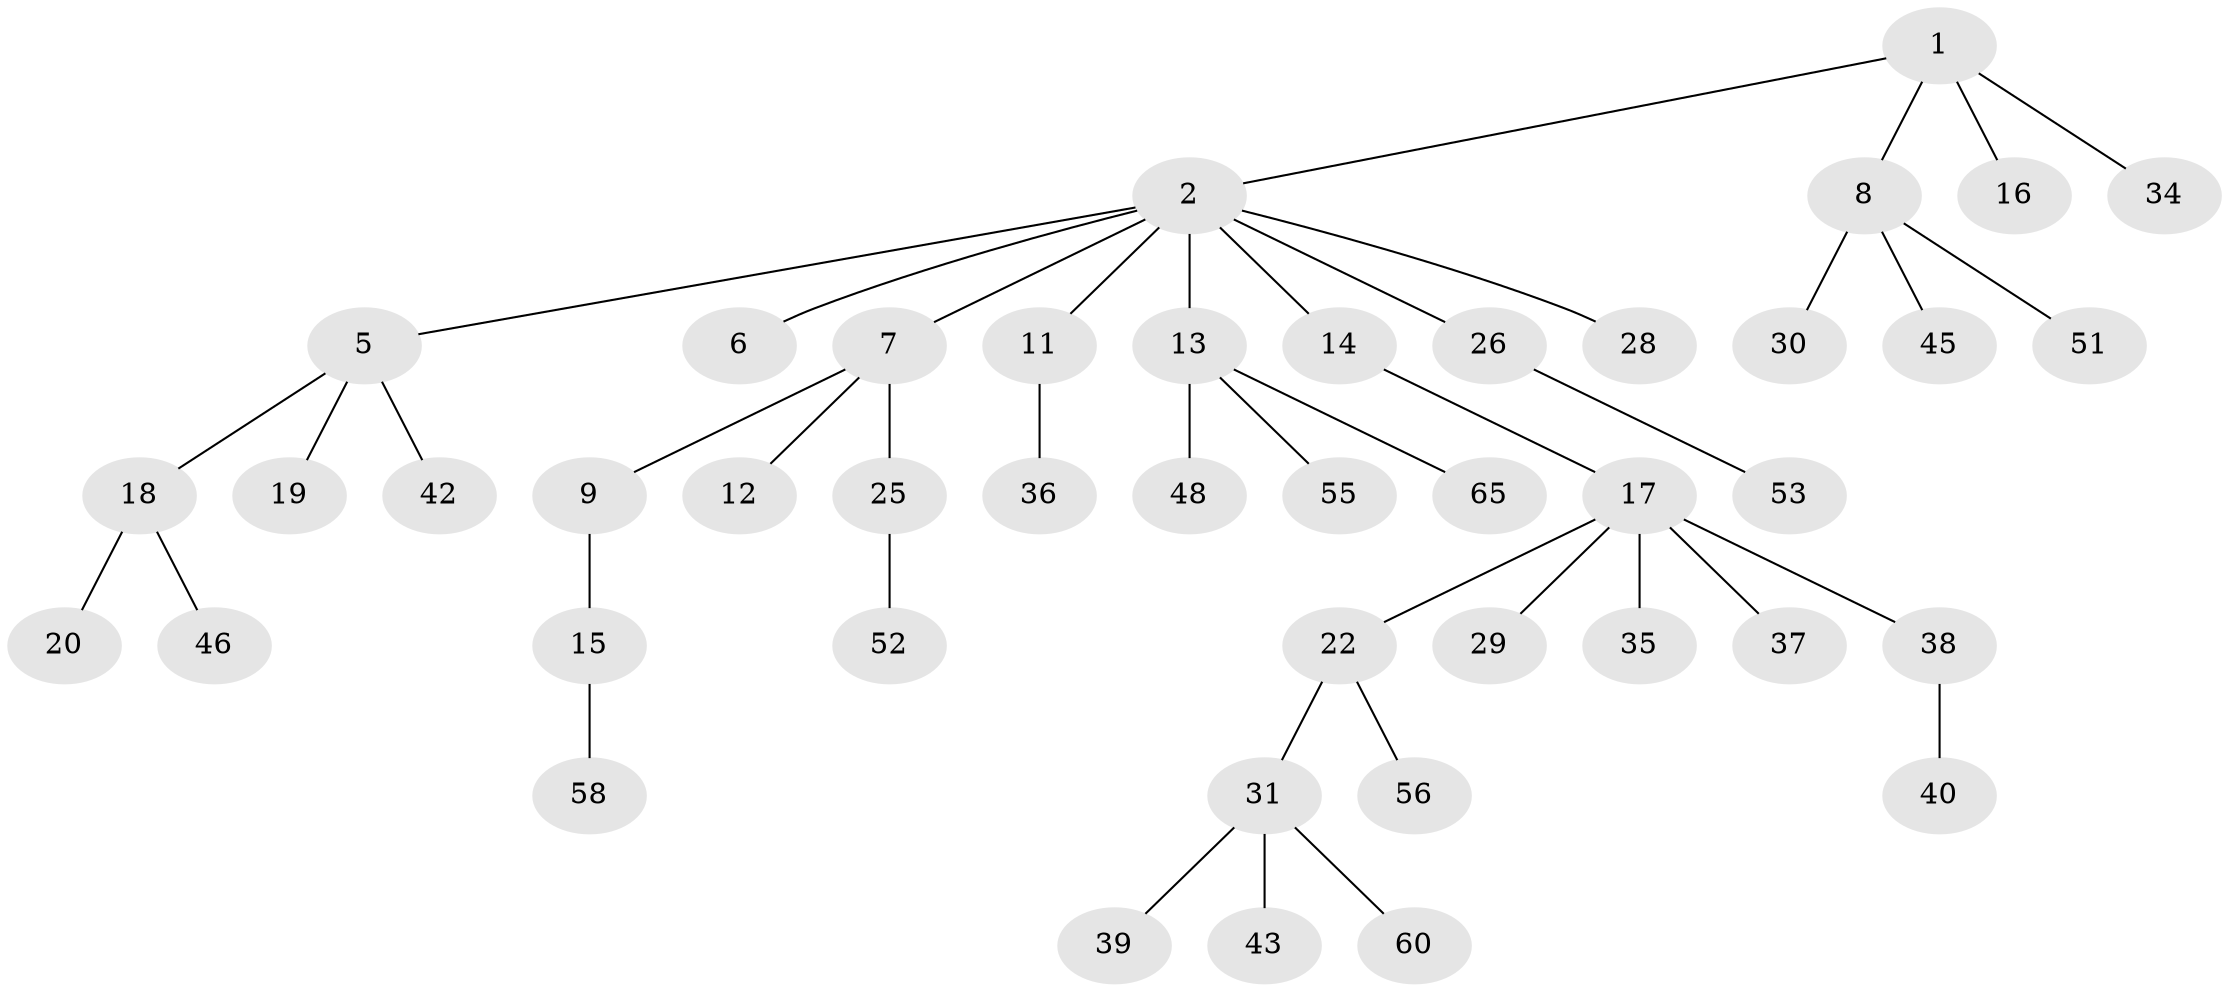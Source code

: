 // Generated by graph-tools (version 1.1) at 2025/52/02/27/25 19:52:11]
// undirected, 44 vertices, 43 edges
graph export_dot {
graph [start="1"]
  node [color=gray90,style=filled];
  1 [super="+4"];
  2 [super="+3"];
  5 [super="+50"];
  6;
  7 [super="+10"];
  8 [super="+21"];
  9 [super="+63"];
  11;
  12;
  13 [super="+47"];
  14;
  15 [super="+24"];
  16;
  17 [super="+23"];
  18 [super="+33"];
  19;
  20 [super="+61"];
  22 [super="+32"];
  25 [super="+27"];
  26 [super="+59"];
  28 [super="+49"];
  29;
  30;
  31 [super="+54"];
  34;
  35;
  36 [super="+64"];
  37;
  38 [super="+41"];
  39;
  40;
  42;
  43 [super="+44"];
  45;
  46;
  48 [super="+57"];
  51;
  52;
  53 [super="+62"];
  55;
  56;
  58;
  60;
  65;
  1 -- 2;
  1 -- 8;
  1 -- 34;
  1 -- 16;
  2 -- 5;
  2 -- 6;
  2 -- 14;
  2 -- 26;
  2 -- 28;
  2 -- 11;
  2 -- 13;
  2 -- 7;
  5 -- 18;
  5 -- 19;
  5 -- 42;
  7 -- 9;
  7 -- 25;
  7 -- 12;
  8 -- 45;
  8 -- 51;
  8 -- 30;
  9 -- 15;
  11 -- 36;
  13 -- 55;
  13 -- 48;
  13 -- 65;
  14 -- 17;
  15 -- 58;
  17 -- 22;
  17 -- 38;
  17 -- 29;
  17 -- 35;
  17 -- 37;
  18 -- 20;
  18 -- 46;
  22 -- 31;
  22 -- 56;
  25 -- 52;
  26 -- 53;
  31 -- 39;
  31 -- 43;
  31 -- 60;
  38 -- 40;
}
